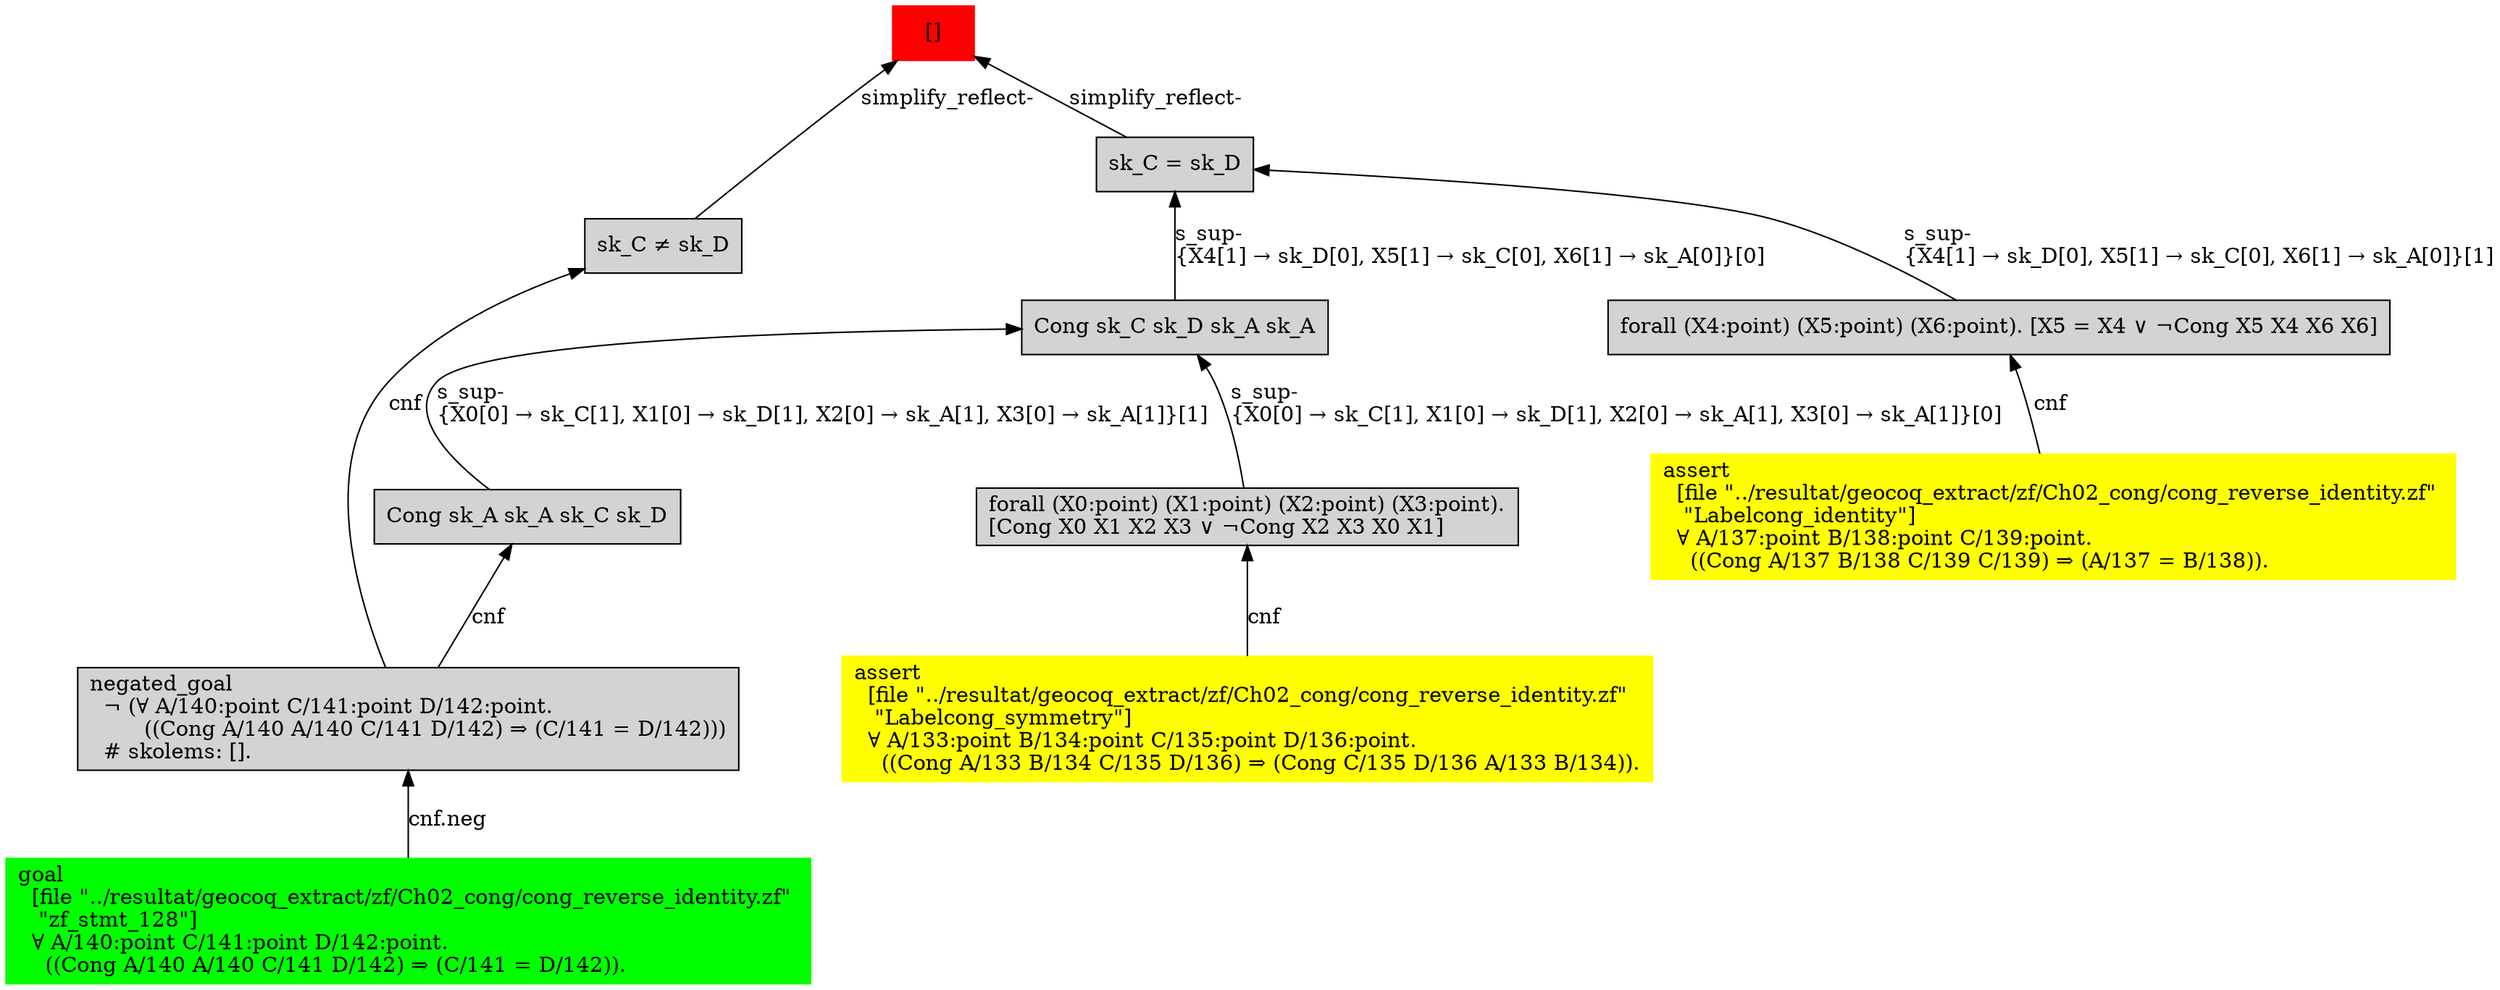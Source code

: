 digraph "unsat_graph" {
  vertex_0 [color=red, label="[]", shape=box, style=filled];
  vertex_0 -> vertex_1 [label="simplify_reflect-", dir="back"];
  vertex_1 [shape=box, label="sk_C ≠ sk_D\l", style=filled];
  vertex_1 -> vertex_2 [label="cnf", dir="back"];
  vertex_2 [shape=box, label="negated_goal\l  ¬ (∀ A/140:point C/141:point D/142:point.\l        ((Cong A/140 A/140 C/141 D/142) ⇒ (C/141 = D/142)))\l  # skolems: [].\l", style=filled];
  vertex_2 -> vertex_3 [label="cnf.neg", dir="back"];
  vertex_3 [color=green, shape=box, label="goal\l  [file \"../resultat/geocoq_extract/zf/Ch02_cong/cong_reverse_identity.zf\" \l   \"zf_stmt_128\"]\l  ∀ A/140:point C/141:point D/142:point.\l    ((Cong A/140 A/140 C/141 D/142) ⇒ (C/141 = D/142)).\l", style=filled];
  vertex_0 -> vertex_4 [label="simplify_reflect-", dir="back"];
  vertex_4 [shape=box, label="sk_C = sk_D\l", style=filled];
  vertex_4 -> vertex_5 [label="s_sup-\l\{X4[1] → sk_D[0], X5[1] → sk_C[0], X6[1] → sk_A[0]\}[1]\l", dir="back"];
  vertex_5 [shape=box, label="forall (X4:point) (X5:point) (X6:point). [X5 = X4 ∨ ¬Cong X5 X4 X6 X6]\l", style=filled];
  vertex_5 -> vertex_6 [label="cnf", dir="back"];
  vertex_6 [color=yellow, shape=box, label="assert\l  [file \"../resultat/geocoq_extract/zf/Ch02_cong/cong_reverse_identity.zf\" \l   \"Labelcong_identity\"]\l  ∀ A/137:point B/138:point C/139:point.\l    ((Cong A/137 B/138 C/139 C/139) ⇒ (A/137 = B/138)).\l", style=filled];
  vertex_4 -> vertex_7 [label="s_sup-\l\{X4[1] → sk_D[0], X5[1] → sk_C[0], X6[1] → sk_A[0]\}[0]\l", dir="back"];
  vertex_7 [shape=box, label="Cong sk_C sk_D sk_A sk_A\l", style=filled];
  vertex_7 -> vertex_8 [label="s_sup-\l\{X0[0] → sk_C[1], X1[0] → sk_D[1], X2[0] → sk_A[1], X3[0] → sk_A[1]\}[0]\l", dir="back"];
  vertex_8 [shape=box, label="forall (X0:point) (X1:point) (X2:point) (X3:point).\l[Cong X0 X1 X2 X3 ∨ ¬Cong X2 X3 X0 X1]\l", style=filled];
  vertex_8 -> vertex_9 [label="cnf", dir="back"];
  vertex_9 [color=yellow, shape=box, label="assert\l  [file \"../resultat/geocoq_extract/zf/Ch02_cong/cong_reverse_identity.zf\" \l   \"Labelcong_symmetry\"]\l  ∀ A/133:point B/134:point C/135:point D/136:point.\l    ((Cong A/133 B/134 C/135 D/136) ⇒ (Cong C/135 D/136 A/133 B/134)).\l", style=filled];
  vertex_7 -> vertex_10 [label="s_sup-\l\{X0[0] → sk_C[1], X1[0] → sk_D[1], X2[0] → sk_A[1], X3[0] → sk_A[1]\}[1]\l", dir="back"];
  vertex_10 [shape=box, label="Cong sk_A sk_A sk_C sk_D\l", style=filled];
  vertex_10 -> vertex_2 [label="cnf", dir="back"];
  }


